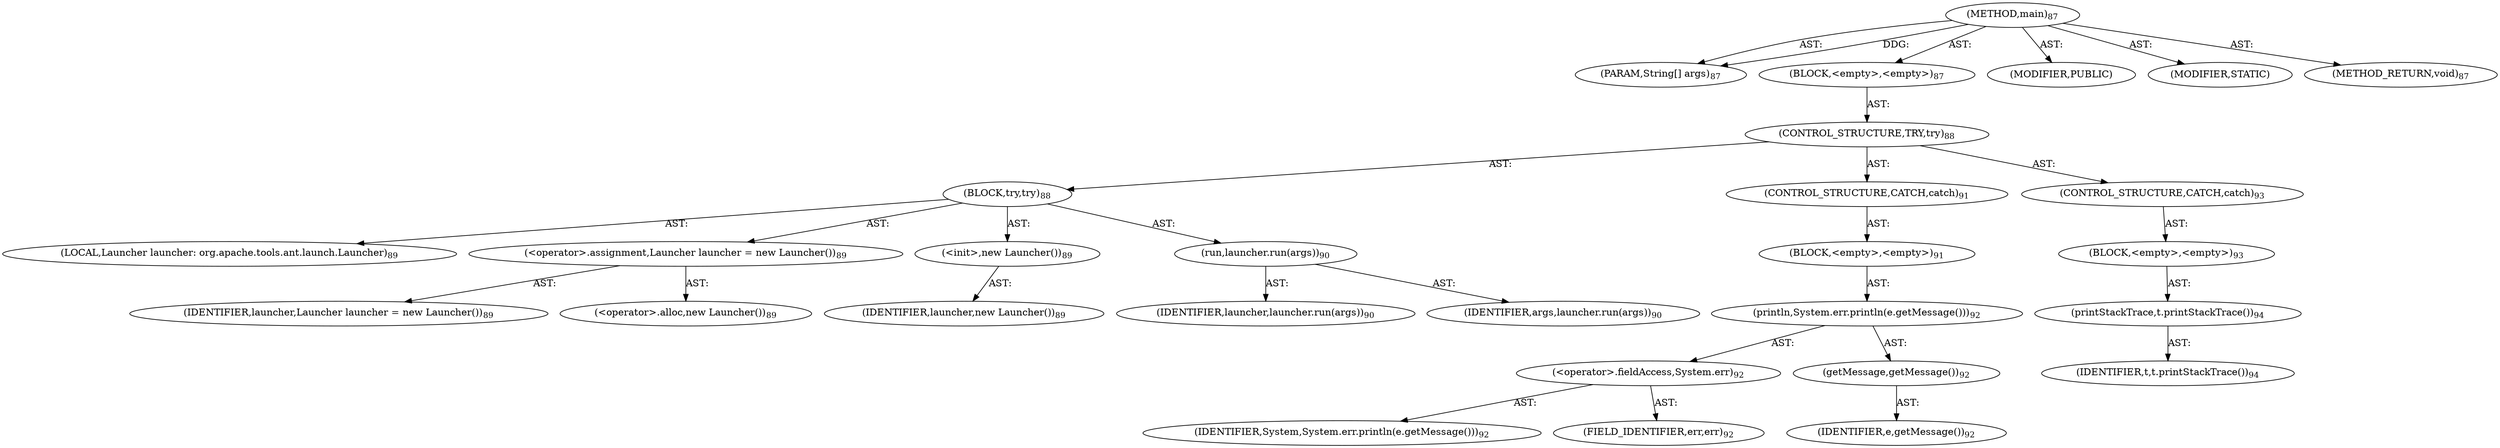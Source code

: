 digraph "main" {  
"111669149696" [label = <(METHOD,main)<SUB>87</SUB>> ]
"115964116993" [label = <(PARAM,String[] args)<SUB>87</SUB>> ]
"25769803776" [label = <(BLOCK,&lt;empty&gt;,&lt;empty&gt;)<SUB>87</SUB>> ]
"47244640256" [label = <(CONTROL_STRUCTURE,TRY,try)<SUB>88</SUB>> ]
"25769803777" [label = <(BLOCK,try,try)<SUB>88</SUB>> ]
"94489280512" [label = <(LOCAL,Launcher launcher: org.apache.tools.ant.launch.Launcher)<SUB>89</SUB>> ]
"30064771072" [label = <(&lt;operator&gt;.assignment,Launcher launcher = new Launcher())<SUB>89</SUB>> ]
"68719476737" [label = <(IDENTIFIER,launcher,Launcher launcher = new Launcher())<SUB>89</SUB>> ]
"30064771073" [label = <(&lt;operator&gt;.alloc,new Launcher())<SUB>89</SUB>> ]
"30064771074" [label = <(&lt;init&gt;,new Launcher())<SUB>89</SUB>> ]
"68719476738" [label = <(IDENTIFIER,launcher,new Launcher())<SUB>89</SUB>> ]
"30064771075" [label = <(run,launcher.run(args))<SUB>90</SUB>> ]
"68719476739" [label = <(IDENTIFIER,launcher,launcher.run(args))<SUB>90</SUB>> ]
"68719476740" [label = <(IDENTIFIER,args,launcher.run(args))<SUB>90</SUB>> ]
"47244640257" [label = <(CONTROL_STRUCTURE,CATCH,catch)<SUB>91</SUB>> ]
"25769803778" [label = <(BLOCK,&lt;empty&gt;,&lt;empty&gt;)<SUB>91</SUB>> ]
"30064771076" [label = <(println,System.err.println(e.getMessage()))<SUB>92</SUB>> ]
"30064771077" [label = <(&lt;operator&gt;.fieldAccess,System.err)<SUB>92</SUB>> ]
"68719476741" [label = <(IDENTIFIER,System,System.err.println(e.getMessage()))<SUB>92</SUB>> ]
"55834574848" [label = <(FIELD_IDENTIFIER,err,err)<SUB>92</SUB>> ]
"30064771078" [label = <(getMessage,getMessage())<SUB>92</SUB>> ]
"68719476742" [label = <(IDENTIFIER,e,getMessage())<SUB>92</SUB>> ]
"47244640258" [label = <(CONTROL_STRUCTURE,CATCH,catch)<SUB>93</SUB>> ]
"25769803779" [label = <(BLOCK,&lt;empty&gt;,&lt;empty&gt;)<SUB>93</SUB>> ]
"30064771079" [label = <(printStackTrace,t.printStackTrace())<SUB>94</SUB>> ]
"68719476743" [label = <(IDENTIFIER,t,t.printStackTrace())<SUB>94</SUB>> ]
"133143986182" [label = <(MODIFIER,PUBLIC)> ]
"133143986183" [label = <(MODIFIER,STATIC)> ]
"128849018880" [label = <(METHOD_RETURN,void)<SUB>87</SUB>> ]
  "111669149696" -> "115964116993"  [ label = "AST: "] 
  "111669149696" -> "25769803776"  [ label = "AST: "] 
  "111669149696" -> "133143986182"  [ label = "AST: "] 
  "111669149696" -> "133143986183"  [ label = "AST: "] 
  "111669149696" -> "128849018880"  [ label = "AST: "] 
  "25769803776" -> "47244640256"  [ label = "AST: "] 
  "47244640256" -> "25769803777"  [ label = "AST: "] 
  "47244640256" -> "47244640257"  [ label = "AST: "] 
  "47244640256" -> "47244640258"  [ label = "AST: "] 
  "25769803777" -> "94489280512"  [ label = "AST: "] 
  "25769803777" -> "30064771072"  [ label = "AST: "] 
  "25769803777" -> "30064771074"  [ label = "AST: "] 
  "25769803777" -> "30064771075"  [ label = "AST: "] 
  "30064771072" -> "68719476737"  [ label = "AST: "] 
  "30064771072" -> "30064771073"  [ label = "AST: "] 
  "30064771074" -> "68719476738"  [ label = "AST: "] 
  "30064771075" -> "68719476739"  [ label = "AST: "] 
  "30064771075" -> "68719476740"  [ label = "AST: "] 
  "47244640257" -> "25769803778"  [ label = "AST: "] 
  "25769803778" -> "30064771076"  [ label = "AST: "] 
  "30064771076" -> "30064771077"  [ label = "AST: "] 
  "30064771076" -> "30064771078"  [ label = "AST: "] 
  "30064771077" -> "68719476741"  [ label = "AST: "] 
  "30064771077" -> "55834574848"  [ label = "AST: "] 
  "30064771078" -> "68719476742"  [ label = "AST: "] 
  "47244640258" -> "25769803779"  [ label = "AST: "] 
  "25769803779" -> "30064771079"  [ label = "AST: "] 
  "30064771079" -> "68719476743"  [ label = "AST: "] 
  "111669149696" -> "115964116993"  [ label = "DDG: "] 
}
